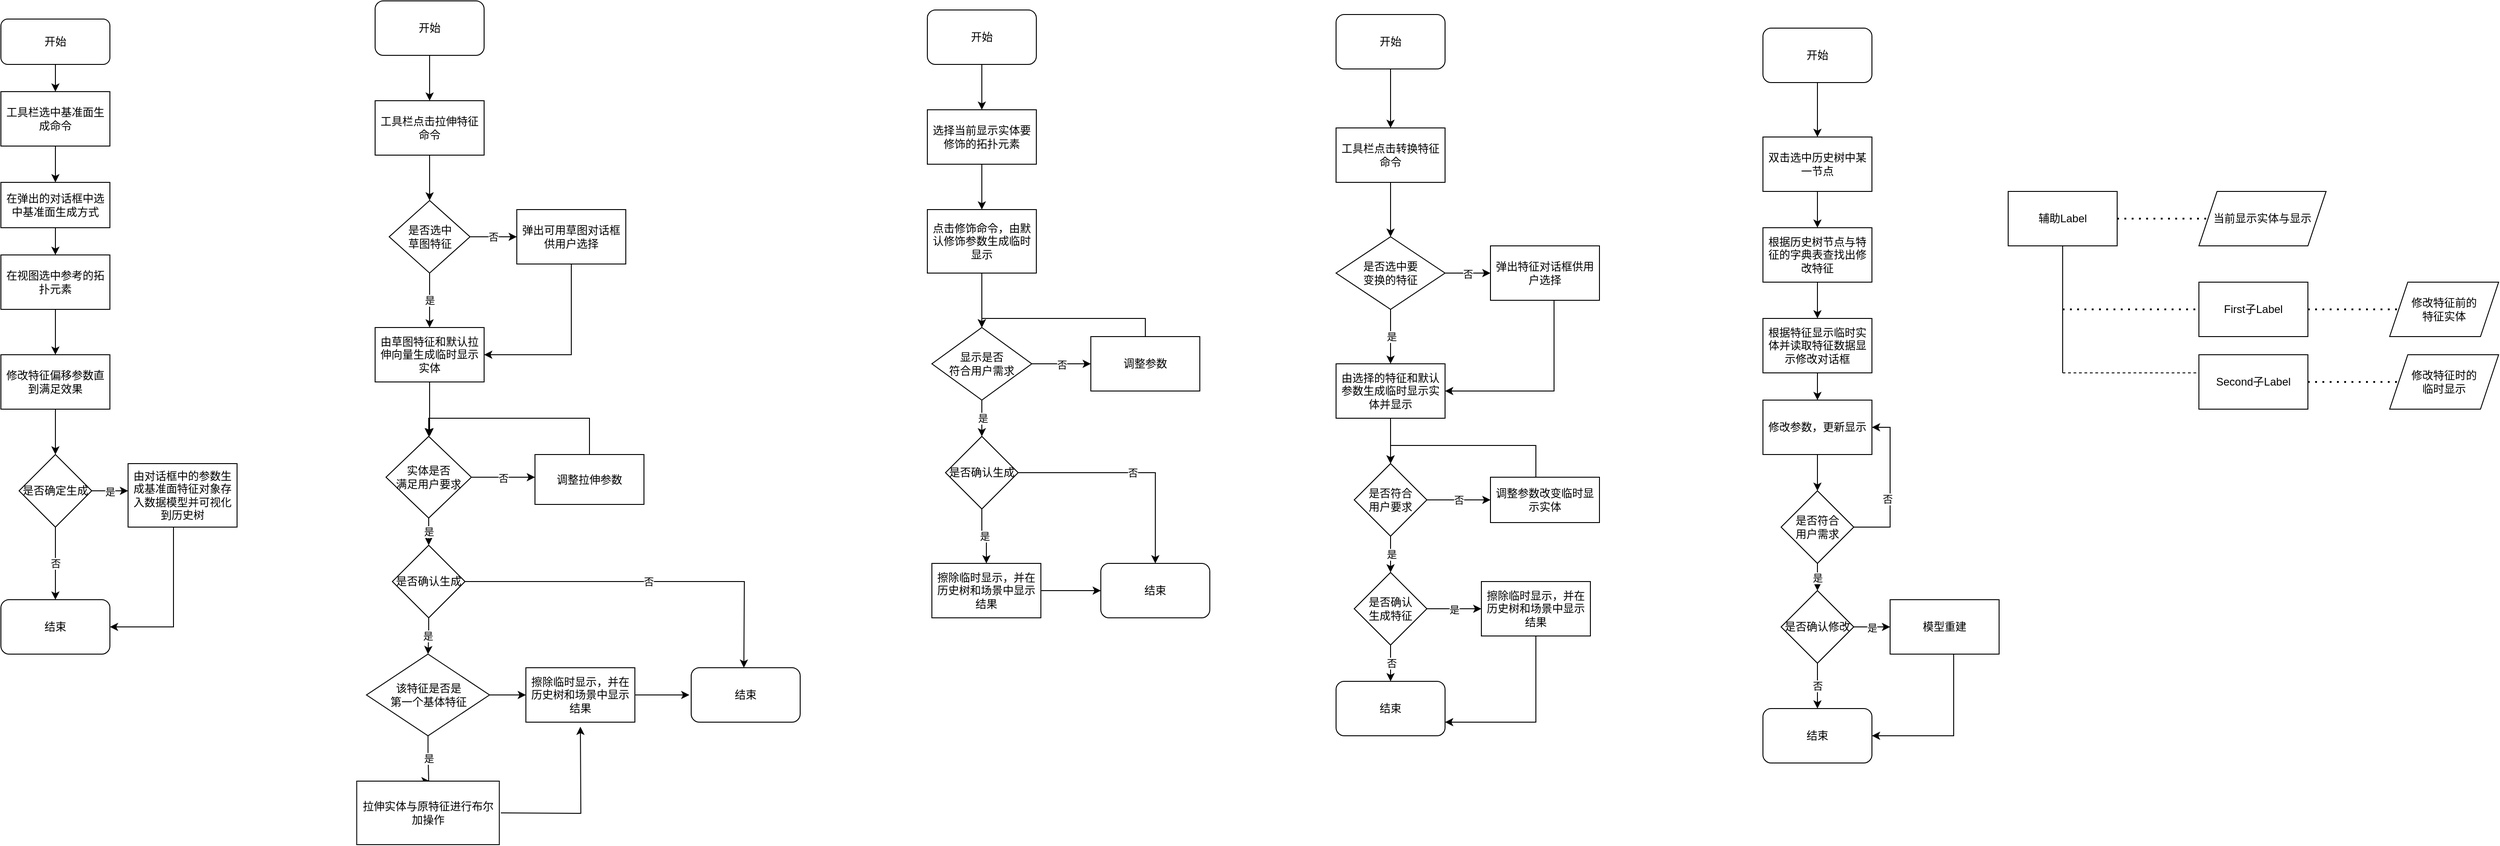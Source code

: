 <mxfile version="21.0.6" type="github">
  <diagram name="第 1 页" id="aSI_KmaN6ENxHBO8ahHy">
    <mxGraphModel dx="1571" dy="827" grid="1" gridSize="10" guides="1" tooltips="1" connect="1" arrows="1" fold="1" page="1" pageScale="1" pageWidth="827" pageHeight="1169" math="0" shadow="0">
      <root>
        <mxCell id="0" />
        <mxCell id="1" parent="0" />
        <mxCell id="Hwy9qkU3soCEkyCqni0h-17" style="edgeStyle=orthogonalEdgeStyle;rounded=0;orthogonalLoop=1;jettySize=auto;html=1;" parent="1" source="Hwy9qkU3soCEkyCqni0h-1" edge="1">
          <mxGeometry relative="1" as="geometry">
            <mxPoint x="90" y="290" as="targetPoint" />
          </mxGeometry>
        </mxCell>
        <mxCell id="Hwy9qkU3soCEkyCqni0h-1" value="开始" style="rounded=1;whiteSpace=wrap;html=1;" parent="1" vertex="1">
          <mxGeometry x="30" y="210" width="120" height="50" as="geometry" />
        </mxCell>
        <mxCell id="Hwy9qkU3soCEkyCqni0h-20" style="edgeStyle=orthogonalEdgeStyle;rounded=0;orthogonalLoop=1;jettySize=auto;html=1;" parent="1" source="Hwy9qkU3soCEkyCqni0h-18" edge="1">
          <mxGeometry relative="1" as="geometry">
            <mxPoint x="90" y="390" as="targetPoint" />
          </mxGeometry>
        </mxCell>
        <mxCell id="Hwy9qkU3soCEkyCqni0h-18" value="工具栏选中基准面生成命令" style="rounded=0;whiteSpace=wrap;html=1;" parent="1" vertex="1">
          <mxGeometry x="30" y="290" width="120" height="60" as="geometry" />
        </mxCell>
        <mxCell id="Hwy9qkU3soCEkyCqni0h-22" style="edgeStyle=orthogonalEdgeStyle;rounded=0;orthogonalLoop=1;jettySize=auto;html=1;" parent="1" source="Hwy9qkU3soCEkyCqni0h-21" edge="1">
          <mxGeometry relative="1" as="geometry">
            <mxPoint x="90" y="470" as="targetPoint" />
          </mxGeometry>
        </mxCell>
        <mxCell id="Hwy9qkU3soCEkyCqni0h-21" value="在弹出的对话框中选中基准面生成方式" style="rounded=0;whiteSpace=wrap;html=1;" parent="1" vertex="1">
          <mxGeometry x="30" y="390" width="120" height="50" as="geometry" />
        </mxCell>
        <mxCell id="Hwy9qkU3soCEkyCqni0h-23" value="在视图选中参考的拓扑元素" style="rounded=0;whiteSpace=wrap;html=1;" parent="1" vertex="1">
          <mxGeometry x="30" y="470" width="120" height="60" as="geometry" />
        </mxCell>
        <mxCell id="Hwy9qkU3soCEkyCqni0h-24" value="" style="endArrow=classic;html=1;rounded=0;exitX=0.5;exitY=1;exitDx=0;exitDy=0;" parent="1" source="Hwy9qkU3soCEkyCqni0h-23" edge="1">
          <mxGeometry width="50" height="50" relative="1" as="geometry">
            <mxPoint x="140" y="610" as="sourcePoint" />
            <mxPoint x="90" y="580" as="targetPoint" />
          </mxGeometry>
        </mxCell>
        <mxCell id="Hwy9qkU3soCEkyCqni0h-25" value="修改特征偏移参数直到满足效果" style="rounded=0;whiteSpace=wrap;html=1;" parent="1" vertex="1">
          <mxGeometry x="30" y="580" width="120" height="60" as="geometry" />
        </mxCell>
        <mxCell id="Hwy9qkU3soCEkyCqni0h-26" value="" style="endArrow=classic;html=1;rounded=0;exitX=0.5;exitY=1;exitDx=0;exitDy=0;" parent="1" source="Hwy9qkU3soCEkyCqni0h-25" edge="1">
          <mxGeometry width="50" height="50" relative="1" as="geometry">
            <mxPoint x="100" y="720" as="sourcePoint" />
            <mxPoint x="90" y="690" as="targetPoint" />
          </mxGeometry>
        </mxCell>
        <mxCell id="Hwy9qkU3soCEkyCqni0h-28" value="是" style="edgeStyle=orthogonalEdgeStyle;rounded=0;orthogonalLoop=1;jettySize=auto;html=1;" parent="1" source="Hwy9qkU3soCEkyCqni0h-27" edge="1">
          <mxGeometry relative="1" as="geometry">
            <mxPoint x="170" y="730" as="targetPoint" />
          </mxGeometry>
        </mxCell>
        <mxCell id="Hwy9qkU3soCEkyCqni0h-31" value="否" style="edgeStyle=orthogonalEdgeStyle;rounded=0;orthogonalLoop=1;jettySize=auto;html=1;entryX=0.5;entryY=0;entryDx=0;entryDy=0;" parent="1" source="Hwy9qkU3soCEkyCqni0h-27" target="Hwy9qkU3soCEkyCqni0h-32" edge="1">
          <mxGeometry relative="1" as="geometry">
            <mxPoint x="90" y="800" as="targetPoint" />
          </mxGeometry>
        </mxCell>
        <mxCell id="Hwy9qkU3soCEkyCqni0h-27" value="是否确定生成" style="rhombus;whiteSpace=wrap;html=1;" parent="1" vertex="1">
          <mxGeometry x="50" y="690" width="80" height="80" as="geometry" />
        </mxCell>
        <mxCell id="Hwy9qkU3soCEkyCqni0h-33" style="edgeStyle=orthogonalEdgeStyle;rounded=0;orthogonalLoop=1;jettySize=auto;html=1;entryX=1;entryY=0.5;entryDx=0;entryDy=0;" parent="1" source="Hwy9qkU3soCEkyCqni0h-29" target="Hwy9qkU3soCEkyCqni0h-32" edge="1">
          <mxGeometry relative="1" as="geometry">
            <Array as="points">
              <mxPoint x="220" y="880" />
            </Array>
          </mxGeometry>
        </mxCell>
        <mxCell id="Hwy9qkU3soCEkyCqni0h-29" value="由对话框中的参数生成基准面特征对象存入数据模型并可视化到历史树" style="rounded=0;whiteSpace=wrap;html=1;" parent="1" vertex="1">
          <mxGeometry x="170" y="700" width="120" height="70" as="geometry" />
        </mxCell>
        <mxCell id="Hwy9qkU3soCEkyCqni0h-32" value="结束" style="rounded=1;whiteSpace=wrap;html=1;" parent="1" vertex="1">
          <mxGeometry x="30" y="850" width="120" height="60" as="geometry" />
        </mxCell>
        <mxCell id="Hwy9qkU3soCEkyCqni0h-35" style="edgeStyle=orthogonalEdgeStyle;rounded=0;orthogonalLoop=1;jettySize=auto;html=1;" parent="1" source="Hwy9qkU3soCEkyCqni0h-34" edge="1">
          <mxGeometry relative="1" as="geometry">
            <mxPoint x="502" y="300" as="targetPoint" />
          </mxGeometry>
        </mxCell>
        <mxCell id="Hwy9qkU3soCEkyCqni0h-34" value="开始" style="rounded=1;whiteSpace=wrap;html=1;" parent="1" vertex="1">
          <mxGeometry x="442" y="190" width="120" height="60" as="geometry" />
        </mxCell>
        <mxCell id="Hwy9qkU3soCEkyCqni0h-37" style="edgeStyle=orthogonalEdgeStyle;rounded=0;orthogonalLoop=1;jettySize=auto;html=1;entryX=0.5;entryY=0;entryDx=0;entryDy=0;" parent="1" source="Hwy9qkU3soCEkyCqni0h-36" target="Hwy9qkU3soCEkyCqni0h-38" edge="1">
          <mxGeometry relative="1" as="geometry">
            <mxPoint x="502" y="400" as="targetPoint" />
          </mxGeometry>
        </mxCell>
        <mxCell id="Hwy9qkU3soCEkyCqni0h-36" value="工具栏点击拉伸特征命令" style="rounded=0;whiteSpace=wrap;html=1;" parent="1" vertex="1">
          <mxGeometry x="442" y="300" width="120" height="60" as="geometry" />
        </mxCell>
        <mxCell id="Hwy9qkU3soCEkyCqni0h-39" value="否" style="edgeStyle=orthogonalEdgeStyle;rounded=0;orthogonalLoop=1;jettySize=auto;html=1;" parent="1" source="Hwy9qkU3soCEkyCqni0h-38" edge="1">
          <mxGeometry relative="1" as="geometry">
            <mxPoint x="598" y="450" as="targetPoint" />
          </mxGeometry>
        </mxCell>
        <mxCell id="Hwy9qkU3soCEkyCqni0h-41" value="是" style="edgeStyle=orthogonalEdgeStyle;rounded=0;orthogonalLoop=1;jettySize=auto;html=1;entryX=0.5;entryY=0;entryDx=0;entryDy=0;" parent="1" source="Hwy9qkU3soCEkyCqni0h-38" target="Hwy9qkU3soCEkyCqni0h-42" edge="1">
          <mxGeometry relative="1" as="geometry">
            <mxPoint x="502.0" y="520" as="targetPoint" />
          </mxGeometry>
        </mxCell>
        <mxCell id="Hwy9qkU3soCEkyCqni0h-38" value="是否选中&lt;br&gt;草图特征" style="rhombus;whiteSpace=wrap;html=1;" parent="1" vertex="1">
          <mxGeometry x="457.5" y="410" width="89" height="80" as="geometry" />
        </mxCell>
        <mxCell id="Hwy9qkU3soCEkyCqni0h-44" style="edgeStyle=orthogonalEdgeStyle;rounded=0;orthogonalLoop=1;jettySize=auto;html=1;entryX=1;entryY=0.5;entryDx=0;entryDy=0;" parent="1" source="Hwy9qkU3soCEkyCqni0h-40" target="Hwy9qkU3soCEkyCqni0h-42" edge="1">
          <mxGeometry relative="1" as="geometry">
            <Array as="points">
              <mxPoint x="658" y="580" />
            </Array>
          </mxGeometry>
        </mxCell>
        <mxCell id="Hwy9qkU3soCEkyCqni0h-40" value="弹出可用草图对话框供用户选择" style="rounded=0;whiteSpace=wrap;html=1;" parent="1" vertex="1">
          <mxGeometry x="598" y="420" width="120" height="60" as="geometry" />
        </mxCell>
        <mxCell id="Hwy9qkU3soCEkyCqni0h-45" style="edgeStyle=orthogonalEdgeStyle;rounded=0;orthogonalLoop=1;jettySize=auto;html=1;" parent="1" source="Hwy9qkU3soCEkyCqni0h-42" edge="1">
          <mxGeometry relative="1" as="geometry">
            <mxPoint x="502" y="670" as="targetPoint" />
          </mxGeometry>
        </mxCell>
        <mxCell id="Hwy9qkU3soCEkyCqni0h-42" value="由草图特征和默认拉伸向量生成临时显示实体" style="rounded=0;whiteSpace=wrap;html=1;" parent="1" vertex="1">
          <mxGeometry x="442" y="550" width="120" height="60" as="geometry" />
        </mxCell>
        <mxCell id="Hwy9qkU3soCEkyCqni0h-48" value="否" style="edgeStyle=orthogonalEdgeStyle;rounded=0;orthogonalLoop=1;jettySize=auto;html=1;" parent="1" source="Hwy9qkU3soCEkyCqni0h-46" edge="1">
          <mxGeometry relative="1" as="geometry">
            <mxPoint x="618" y="715" as="targetPoint" />
          </mxGeometry>
        </mxCell>
        <mxCell id="Hwy9qkU3soCEkyCqni0h-58" value="是" style="edgeStyle=orthogonalEdgeStyle;rounded=0;orthogonalLoop=1;jettySize=auto;html=1;exitX=0.5;exitY=1;exitDx=0;exitDy=0;entryX=0.5;entryY=0;entryDx=0;entryDy=0;" parent="1" source="Hwy9qkU3soCEkyCqni0h-46" target="Hwy9qkU3soCEkyCqni0h-59" edge="1">
          <mxGeometry relative="1" as="geometry">
            <mxPoint x="568" y="810" as="targetPoint" />
          </mxGeometry>
        </mxCell>
        <mxCell id="Hwy9qkU3soCEkyCqni0h-46" value="实体是否&lt;br&gt;满足用户要求" style="rhombus;whiteSpace=wrap;html=1;" parent="1" vertex="1">
          <mxGeometry x="454" y="670" width="94" height="90" as="geometry" />
        </mxCell>
        <mxCell id="Hwy9qkU3soCEkyCqni0h-50" style="edgeStyle=orthogonalEdgeStyle;rounded=0;orthogonalLoop=1;jettySize=auto;html=1;entryX=0.5;entryY=0;entryDx=0;entryDy=0;" parent="1" source="Hwy9qkU3soCEkyCqni0h-49" target="Hwy9qkU3soCEkyCqni0h-46" edge="1">
          <mxGeometry relative="1" as="geometry">
            <Array as="points">
              <mxPoint x="678" y="650" />
              <mxPoint x="501" y="650" />
            </Array>
          </mxGeometry>
        </mxCell>
        <mxCell id="Hwy9qkU3soCEkyCqni0h-49" value="调整拉伸参数" style="rounded=0;whiteSpace=wrap;html=1;" parent="1" vertex="1">
          <mxGeometry x="618" y="690" width="120" height="55" as="geometry" />
        </mxCell>
        <mxCell id="Hwy9qkU3soCEkyCqni0h-63" value="是" style="edgeStyle=orthogonalEdgeStyle;rounded=0;orthogonalLoop=1;jettySize=auto;html=1;entryX=0.5;entryY=0;entryDx=0;entryDy=0;" parent="1" source="Hwy9qkU3soCEkyCqni0h-52" edge="1">
          <mxGeometry relative="1" as="geometry">
            <mxPoint x="502" y="1050" as="targetPoint" />
            <Array as="points">
              <mxPoint x="501" y="1020" />
              <mxPoint x="501" y="1020" />
            </Array>
          </mxGeometry>
        </mxCell>
        <mxCell id="Hwy9qkU3soCEkyCqni0h-67" style="edgeStyle=orthogonalEdgeStyle;rounded=0;orthogonalLoop=1;jettySize=auto;html=1;" parent="1" source="Hwy9qkU3soCEkyCqni0h-52" edge="1">
          <mxGeometry relative="1" as="geometry">
            <mxPoint x="608" y="955" as="targetPoint" />
          </mxGeometry>
        </mxCell>
        <mxCell id="Hwy9qkU3soCEkyCqni0h-52" value="该特征是否是&lt;br&gt;第一个基体特征" style="rhombus;whiteSpace=wrap;html=1;" parent="1" vertex="1">
          <mxGeometry x="432.5" y="910" width="135.5" height="90" as="geometry" />
        </mxCell>
        <mxCell id="Hwy9qkU3soCEkyCqni0h-56" style="edgeStyle=orthogonalEdgeStyle;rounded=0;orthogonalLoop=1;jettySize=auto;html=1;" parent="1" edge="1">
          <mxGeometry relative="1" as="geometry">
            <mxPoint x="668" y="990" as="targetPoint" />
            <mxPoint x="580.5" y="1085" as="sourcePoint" />
          </mxGeometry>
        </mxCell>
        <mxCell id="Hwy9qkU3soCEkyCqni0h-55" value="拉伸实体与原特征进行布尔加操作" style="rounded=0;whiteSpace=wrap;html=1;" parent="1" vertex="1">
          <mxGeometry x="421.75" y="1050" width="157" height="70" as="geometry" />
        </mxCell>
        <mxCell id="Hwy9qkU3soCEkyCqni0h-61" value="是" style="edgeStyle=orthogonalEdgeStyle;rounded=0;orthogonalLoop=1;jettySize=auto;html=1;entryX=0.5;entryY=0;entryDx=0;entryDy=0;" parent="1" source="Hwy9qkU3soCEkyCqni0h-59" target="Hwy9qkU3soCEkyCqni0h-52" edge="1">
          <mxGeometry relative="1" as="geometry" />
        </mxCell>
        <mxCell id="Hwy9qkU3soCEkyCqni0h-62" value="否" style="edgeStyle=orthogonalEdgeStyle;rounded=0;orthogonalLoop=1;jettySize=auto;html=1;exitX=1;exitY=0.5;exitDx=0;exitDy=0;entryX=0.5;entryY=0;entryDx=0;entryDy=0;" parent="1" source="Hwy9qkU3soCEkyCqni0h-59" edge="1">
          <mxGeometry relative="1" as="geometry">
            <mxPoint x="848" y="925" as="targetPoint" />
          </mxGeometry>
        </mxCell>
        <mxCell id="Hwy9qkU3soCEkyCqni0h-59" value="是否确认生成" style="rhombus;whiteSpace=wrap;html=1;" parent="1" vertex="1">
          <mxGeometry x="461" y="790" width="80" height="80" as="geometry" />
        </mxCell>
        <mxCell id="Hwy9qkU3soCEkyCqni0h-65" value="结束" style="rounded=1;whiteSpace=wrap;html=1;" parent="1" vertex="1">
          <mxGeometry x="790" y="925" width="120" height="60" as="geometry" />
        </mxCell>
        <mxCell id="Hwy9qkU3soCEkyCqni0h-69" value="" style="edgeStyle=orthogonalEdgeStyle;rounded=0;orthogonalLoop=1;jettySize=auto;html=1;" parent="1" source="Hwy9qkU3soCEkyCqni0h-68" edge="1">
          <mxGeometry relative="1" as="geometry">
            <mxPoint x="788" y="955" as="targetPoint" />
          </mxGeometry>
        </mxCell>
        <mxCell id="Hwy9qkU3soCEkyCqni0h-68" value="擦除临时显示，并在历史树和场景中显示结果" style="rounded=0;whiteSpace=wrap;html=1;" parent="1" vertex="1">
          <mxGeometry x="608" y="925" width="120" height="60" as="geometry" />
        </mxCell>
        <mxCell id="Hwy9qkU3soCEkyCqni0h-71" style="edgeStyle=orthogonalEdgeStyle;rounded=0;orthogonalLoop=1;jettySize=auto;html=1;" parent="1" source="Hwy9qkU3soCEkyCqni0h-70" edge="1">
          <mxGeometry relative="1" as="geometry">
            <mxPoint x="1110" y="310" as="targetPoint" />
          </mxGeometry>
        </mxCell>
        <mxCell id="Hwy9qkU3soCEkyCqni0h-70" value="开始" style="rounded=1;whiteSpace=wrap;html=1;" parent="1" vertex="1">
          <mxGeometry x="1050" y="200" width="120" height="60" as="geometry" />
        </mxCell>
        <mxCell id="Hwy9qkU3soCEkyCqni0h-73" style="edgeStyle=orthogonalEdgeStyle;rounded=0;orthogonalLoop=1;jettySize=auto;html=1;" parent="1" source="Hwy9qkU3soCEkyCqni0h-72" edge="1">
          <mxGeometry relative="1" as="geometry">
            <mxPoint x="1110" y="420" as="targetPoint" />
          </mxGeometry>
        </mxCell>
        <mxCell id="Hwy9qkU3soCEkyCqni0h-72" value="选择当前显示实体要修饰的拓扑元素" style="rounded=0;whiteSpace=wrap;html=1;" parent="1" vertex="1">
          <mxGeometry x="1050" y="310" width="120" height="60" as="geometry" />
        </mxCell>
        <mxCell id="Hwy9qkU3soCEkyCqni0h-76" style="edgeStyle=orthogonalEdgeStyle;rounded=0;orthogonalLoop=1;jettySize=auto;html=1;" parent="1" source="Hwy9qkU3soCEkyCqni0h-74" edge="1">
          <mxGeometry relative="1" as="geometry">
            <mxPoint x="1110" y="550" as="targetPoint" />
          </mxGeometry>
        </mxCell>
        <mxCell id="Hwy9qkU3soCEkyCqni0h-74" value="点击修饰命令，由默认修饰参数生成临时显示" style="rounded=0;whiteSpace=wrap;html=1;" parent="1" vertex="1">
          <mxGeometry x="1050" y="420" width="120" height="70" as="geometry" />
        </mxCell>
        <mxCell id="Hwy9qkU3soCEkyCqni0h-78" value="否" style="edgeStyle=orthogonalEdgeStyle;rounded=0;orthogonalLoop=1;jettySize=auto;html=1;" parent="1" source="Hwy9qkU3soCEkyCqni0h-77" edge="1">
          <mxGeometry relative="1" as="geometry">
            <mxPoint x="1230" y="590" as="targetPoint" />
          </mxGeometry>
        </mxCell>
        <mxCell id="Hwy9qkU3soCEkyCqni0h-81" value="是" style="edgeStyle=orthogonalEdgeStyle;rounded=0;orthogonalLoop=1;jettySize=auto;html=1;" parent="1" source="Hwy9qkU3soCEkyCqni0h-77" edge="1">
          <mxGeometry relative="1" as="geometry">
            <mxPoint x="1110" y="670" as="targetPoint" />
          </mxGeometry>
        </mxCell>
        <mxCell id="Hwy9qkU3soCEkyCqni0h-77" value="显示是否&lt;br&gt;符合用户需求" style="rhombus;whiteSpace=wrap;html=1;" parent="1" vertex="1">
          <mxGeometry x="1055" y="550" width="110" height="80" as="geometry" />
        </mxCell>
        <mxCell id="Hwy9qkU3soCEkyCqni0h-80" style="edgeStyle=orthogonalEdgeStyle;rounded=0;orthogonalLoop=1;jettySize=auto;html=1;exitX=0.5;exitY=0;exitDx=0;exitDy=0;entryX=0.5;entryY=0;entryDx=0;entryDy=0;" parent="1" source="Hwy9qkU3soCEkyCqni0h-79" target="Hwy9qkU3soCEkyCqni0h-77" edge="1">
          <mxGeometry relative="1" as="geometry" />
        </mxCell>
        <mxCell id="Hwy9qkU3soCEkyCqni0h-79" value="调整参数" style="rounded=0;whiteSpace=wrap;html=1;" parent="1" vertex="1">
          <mxGeometry x="1230" y="560" width="120" height="60" as="geometry" />
        </mxCell>
        <mxCell id="Hwy9qkU3soCEkyCqni0h-91" style="edgeStyle=orthogonalEdgeStyle;rounded=0;orthogonalLoop=1;jettySize=auto;html=1;entryX=0;entryY=0.5;entryDx=0;entryDy=0;" parent="1" source="Hwy9qkU3soCEkyCqni0h-82" target="Hwy9qkU3soCEkyCqni0h-85" edge="1">
          <mxGeometry relative="1" as="geometry" />
        </mxCell>
        <mxCell id="Hwy9qkU3soCEkyCqni0h-82" value="擦除临时显示，并在历史树和场景中显示结果" style="rounded=0;whiteSpace=wrap;html=1;" parent="1" vertex="1">
          <mxGeometry x="1055" y="810" width="120" height="60" as="geometry" />
        </mxCell>
        <mxCell id="Hwy9qkU3soCEkyCqni0h-85" value="结束" style="rounded=1;whiteSpace=wrap;html=1;" parent="1" vertex="1">
          <mxGeometry x="1241" y="810" width="120" height="60" as="geometry" />
        </mxCell>
        <mxCell id="Hwy9qkU3soCEkyCqni0h-92" style="edgeStyle=orthogonalEdgeStyle;rounded=0;orthogonalLoop=1;jettySize=auto;html=1;" parent="1" source="Hwy9qkU3soCEkyCqni0h-86" edge="1">
          <mxGeometry relative="1" as="geometry">
            <mxPoint x="1560" y="330" as="targetPoint" />
          </mxGeometry>
        </mxCell>
        <mxCell id="Hwy9qkU3soCEkyCqni0h-86" value="开始" style="rounded=1;whiteSpace=wrap;html=1;" parent="1" vertex="1">
          <mxGeometry x="1500" y="205" width="120" height="60" as="geometry" />
        </mxCell>
        <mxCell id="Hwy9qkU3soCEkyCqni0h-89" value="是" style="edgeStyle=orthogonalEdgeStyle;rounded=0;orthogonalLoop=1;jettySize=auto;html=1;entryX=0.5;entryY=0;entryDx=0;entryDy=0;" parent="1" source="Hwy9qkU3soCEkyCqni0h-88" target="Hwy9qkU3soCEkyCqni0h-82" edge="1">
          <mxGeometry relative="1" as="geometry" />
        </mxCell>
        <mxCell id="Hwy9qkU3soCEkyCqni0h-90" value="否" style="edgeStyle=orthogonalEdgeStyle;rounded=0;orthogonalLoop=1;jettySize=auto;html=1;" parent="1" source="Hwy9qkU3soCEkyCqni0h-88" target="Hwy9qkU3soCEkyCqni0h-85" edge="1">
          <mxGeometry relative="1" as="geometry" />
        </mxCell>
        <mxCell id="Hwy9qkU3soCEkyCqni0h-88" value="是否确认生成" style="rhombus;whiteSpace=wrap;html=1;" parent="1" vertex="1">
          <mxGeometry x="1070" y="670" width="80" height="80" as="geometry" />
        </mxCell>
        <mxCell id="Hwy9qkU3soCEkyCqni0h-94" style="edgeStyle=orthogonalEdgeStyle;rounded=0;orthogonalLoop=1;jettySize=auto;html=1;entryX=0.5;entryY=0;entryDx=0;entryDy=0;" parent="1" source="Hwy9qkU3soCEkyCqni0h-93" target="Hwy9qkU3soCEkyCqni0h-95" edge="1">
          <mxGeometry relative="1" as="geometry">
            <mxPoint x="1560" y="440" as="targetPoint" />
          </mxGeometry>
        </mxCell>
        <mxCell id="Hwy9qkU3soCEkyCqni0h-93" value="工具栏点击转换特征命令" style="rounded=0;whiteSpace=wrap;html=1;" parent="1" vertex="1">
          <mxGeometry x="1500" y="330" width="120" height="60" as="geometry" />
        </mxCell>
        <mxCell id="Hwy9qkU3soCEkyCqni0h-96" value="否" style="edgeStyle=orthogonalEdgeStyle;rounded=0;orthogonalLoop=1;jettySize=auto;html=1;exitX=1;exitY=0.5;exitDx=0;exitDy=0;" parent="1" source="Hwy9qkU3soCEkyCqni0h-95" edge="1">
          <mxGeometry relative="1" as="geometry">
            <mxPoint x="1670" y="490" as="targetPoint" />
          </mxGeometry>
        </mxCell>
        <mxCell id="Hwy9qkU3soCEkyCqni0h-99" value="是" style="edgeStyle=orthogonalEdgeStyle;rounded=0;orthogonalLoop=1;jettySize=auto;html=1;" parent="1" source="Hwy9qkU3soCEkyCqni0h-95" edge="1">
          <mxGeometry relative="1" as="geometry">
            <mxPoint x="1560" y="590" as="targetPoint" />
          </mxGeometry>
        </mxCell>
        <mxCell id="Hwy9qkU3soCEkyCqni0h-95" value="是否选中要&lt;br&gt;变换的特征" style="rhombus;whiteSpace=wrap;html=1;" parent="1" vertex="1">
          <mxGeometry x="1500" y="450" width="120" height="80" as="geometry" />
        </mxCell>
        <mxCell id="Hwy9qkU3soCEkyCqni0h-101" style="edgeStyle=orthogonalEdgeStyle;rounded=0;orthogonalLoop=1;jettySize=auto;html=1;entryX=1;entryY=0.5;entryDx=0;entryDy=0;" parent="1" source="Hwy9qkU3soCEkyCqni0h-97" target="Hwy9qkU3soCEkyCqni0h-100" edge="1">
          <mxGeometry relative="1" as="geometry">
            <Array as="points">
              <mxPoint x="1740" y="620" />
            </Array>
          </mxGeometry>
        </mxCell>
        <mxCell id="Hwy9qkU3soCEkyCqni0h-97" value="弹出特征对话框供用户选择" style="rounded=0;whiteSpace=wrap;html=1;" parent="1" vertex="1">
          <mxGeometry x="1670" y="460" width="120" height="60" as="geometry" />
        </mxCell>
        <mxCell id="Hwy9qkU3soCEkyCqni0h-102" style="edgeStyle=orthogonalEdgeStyle;rounded=0;orthogonalLoop=1;jettySize=auto;html=1;" parent="1" source="Hwy9qkU3soCEkyCqni0h-100" edge="1">
          <mxGeometry relative="1" as="geometry">
            <mxPoint x="1560" y="700" as="targetPoint" />
          </mxGeometry>
        </mxCell>
        <mxCell id="Hwy9qkU3soCEkyCqni0h-100" value="由选择的特征和默认参数生成临时显示实体并显示" style="rounded=0;whiteSpace=wrap;html=1;" parent="1" vertex="1">
          <mxGeometry x="1500" y="590" width="120" height="60" as="geometry" />
        </mxCell>
        <mxCell id="Hwy9qkU3soCEkyCqni0h-107" value="是" style="edgeStyle=orthogonalEdgeStyle;rounded=0;orthogonalLoop=1;jettySize=auto;html=1;" parent="1" source="Hwy9qkU3soCEkyCqni0h-103" edge="1">
          <mxGeometry relative="1" as="geometry">
            <mxPoint x="1560" y="820" as="targetPoint" />
          </mxGeometry>
        </mxCell>
        <mxCell id="Hwy9qkU3soCEkyCqni0h-113" value="否" style="edgeStyle=orthogonalEdgeStyle;rounded=0;orthogonalLoop=1;jettySize=auto;html=1;entryX=0;entryY=0.5;entryDx=0;entryDy=0;" parent="1" source="Hwy9qkU3soCEkyCqni0h-103" target="Hwy9qkU3soCEkyCqni0h-105" edge="1">
          <mxGeometry relative="1" as="geometry">
            <Array as="points">
              <mxPoint x="1630" y="740" />
              <mxPoint x="1630" y="740" />
            </Array>
          </mxGeometry>
        </mxCell>
        <mxCell id="Hwy9qkU3soCEkyCqni0h-103" value="是否符合&lt;br&gt;用户要求" style="rhombus;whiteSpace=wrap;html=1;" parent="1" vertex="1">
          <mxGeometry x="1520" y="700" width="80" height="80" as="geometry" />
        </mxCell>
        <mxCell id="Hwy9qkU3soCEkyCqni0h-106" style="edgeStyle=orthogonalEdgeStyle;rounded=0;orthogonalLoop=1;jettySize=auto;html=1;entryX=0.5;entryY=0;entryDx=0;entryDy=0;" parent="1" source="Hwy9qkU3soCEkyCqni0h-105" target="Hwy9qkU3soCEkyCqni0h-103" edge="1">
          <mxGeometry relative="1" as="geometry">
            <Array as="points">
              <mxPoint x="1720" y="680" />
              <mxPoint x="1560" y="680" />
            </Array>
          </mxGeometry>
        </mxCell>
        <mxCell id="Hwy9qkU3soCEkyCqni0h-105" value="调整参数改变临时显示实体" style="rounded=0;whiteSpace=wrap;html=1;" parent="1" vertex="1">
          <mxGeometry x="1670" y="715" width="120" height="50" as="geometry" />
        </mxCell>
        <mxCell id="Hwy9qkU3soCEkyCqni0h-109" value="否" style="edgeStyle=orthogonalEdgeStyle;rounded=0;orthogonalLoop=1;jettySize=auto;html=1;" parent="1" source="Hwy9qkU3soCEkyCqni0h-108" edge="1">
          <mxGeometry relative="1" as="geometry">
            <mxPoint x="1560" y="940" as="targetPoint" />
          </mxGeometry>
        </mxCell>
        <mxCell id="Hwy9qkU3soCEkyCqni0h-111" value="是" style="edgeStyle=orthogonalEdgeStyle;rounded=0;orthogonalLoop=1;jettySize=auto;html=1;" parent="1" source="Hwy9qkU3soCEkyCqni0h-108" edge="1">
          <mxGeometry relative="1" as="geometry">
            <mxPoint x="1660" y="860" as="targetPoint" />
          </mxGeometry>
        </mxCell>
        <mxCell id="Hwy9qkU3soCEkyCqni0h-108" value="是否确认&lt;br&gt;生成特征" style="rhombus;whiteSpace=wrap;html=1;" parent="1" vertex="1">
          <mxGeometry x="1520" y="820" width="80" height="80" as="geometry" />
        </mxCell>
        <mxCell id="Hwy9qkU3soCEkyCqni0h-110" value="结束" style="rounded=1;whiteSpace=wrap;html=1;" parent="1" vertex="1">
          <mxGeometry x="1500" y="940" width="120" height="60" as="geometry" />
        </mxCell>
        <mxCell id="Hwy9qkU3soCEkyCqni0h-114" style="edgeStyle=orthogonalEdgeStyle;rounded=0;orthogonalLoop=1;jettySize=auto;html=1;entryX=1;entryY=0.75;entryDx=0;entryDy=0;" parent="1" source="Hwy9qkU3soCEkyCqni0h-112" target="Hwy9qkU3soCEkyCqni0h-110" edge="1">
          <mxGeometry relative="1" as="geometry">
            <Array as="points">
              <mxPoint x="1720" y="985" />
            </Array>
          </mxGeometry>
        </mxCell>
        <mxCell id="Hwy9qkU3soCEkyCqni0h-112" value="擦除临时显示，并在历史树和场景中显示结果" style="rounded=0;whiteSpace=wrap;html=1;" parent="1" vertex="1">
          <mxGeometry x="1660" y="830" width="120" height="60" as="geometry" />
        </mxCell>
        <mxCell id="PyKdCZ7jCQ_6fwLqJQLz-2" style="edgeStyle=orthogonalEdgeStyle;rounded=0;orthogonalLoop=1;jettySize=auto;html=1;" edge="1" parent="1" source="PyKdCZ7jCQ_6fwLqJQLz-1">
          <mxGeometry relative="1" as="geometry">
            <mxPoint x="2030" y="340" as="targetPoint" />
          </mxGeometry>
        </mxCell>
        <mxCell id="PyKdCZ7jCQ_6fwLqJQLz-1" value="开始" style="rounded=1;whiteSpace=wrap;html=1;" vertex="1" parent="1">
          <mxGeometry x="1970" y="220" width="120" height="60" as="geometry" />
        </mxCell>
        <mxCell id="PyKdCZ7jCQ_6fwLqJQLz-4" style="edgeStyle=orthogonalEdgeStyle;rounded=0;orthogonalLoop=1;jettySize=auto;html=1;" edge="1" parent="1" source="PyKdCZ7jCQ_6fwLqJQLz-3">
          <mxGeometry relative="1" as="geometry">
            <mxPoint x="2030" y="440" as="targetPoint" />
          </mxGeometry>
        </mxCell>
        <mxCell id="PyKdCZ7jCQ_6fwLqJQLz-3" value="双击选中历史树中某一节点" style="rounded=0;whiteSpace=wrap;html=1;" vertex="1" parent="1">
          <mxGeometry x="1970" y="340" width="120" height="60" as="geometry" />
        </mxCell>
        <mxCell id="PyKdCZ7jCQ_6fwLqJQLz-6" style="edgeStyle=orthogonalEdgeStyle;rounded=0;orthogonalLoop=1;jettySize=auto;html=1;" edge="1" parent="1" source="PyKdCZ7jCQ_6fwLqJQLz-5">
          <mxGeometry relative="1" as="geometry">
            <mxPoint x="2030" y="540" as="targetPoint" />
          </mxGeometry>
        </mxCell>
        <mxCell id="PyKdCZ7jCQ_6fwLqJQLz-5" value="根据历史树节点与特征的字典表查找出修改特征" style="rounded=0;whiteSpace=wrap;html=1;" vertex="1" parent="1">
          <mxGeometry x="1970" y="440" width="120" height="60" as="geometry" />
        </mxCell>
        <mxCell id="PyKdCZ7jCQ_6fwLqJQLz-8" style="edgeStyle=orthogonalEdgeStyle;rounded=0;orthogonalLoop=1;jettySize=auto;html=1;" edge="1" parent="1" source="PyKdCZ7jCQ_6fwLqJQLz-7">
          <mxGeometry relative="1" as="geometry">
            <mxPoint x="2030" y="630" as="targetPoint" />
          </mxGeometry>
        </mxCell>
        <mxCell id="PyKdCZ7jCQ_6fwLqJQLz-7" value="根据特征显示临时实体并读取特征数据显示修改对话框" style="rounded=0;whiteSpace=wrap;html=1;" vertex="1" parent="1">
          <mxGeometry x="1970" y="540" width="120" height="60" as="geometry" />
        </mxCell>
        <mxCell id="PyKdCZ7jCQ_6fwLqJQLz-10" style="edgeStyle=orthogonalEdgeStyle;rounded=0;orthogonalLoop=1;jettySize=auto;html=1;" edge="1" parent="1" source="PyKdCZ7jCQ_6fwLqJQLz-9">
          <mxGeometry relative="1" as="geometry">
            <mxPoint x="2030" y="730" as="targetPoint" />
          </mxGeometry>
        </mxCell>
        <mxCell id="PyKdCZ7jCQ_6fwLqJQLz-9" value="修改参数，更新显示" style="rounded=0;whiteSpace=wrap;html=1;" vertex="1" parent="1">
          <mxGeometry x="1970" y="630" width="120" height="60" as="geometry" />
        </mxCell>
        <mxCell id="PyKdCZ7jCQ_6fwLqJQLz-12" style="edgeStyle=orthogonalEdgeStyle;rounded=0;orthogonalLoop=1;jettySize=auto;html=1;entryX=1;entryY=0.5;entryDx=0;entryDy=0;" edge="1" parent="1" source="PyKdCZ7jCQ_6fwLqJQLz-11" target="PyKdCZ7jCQ_6fwLqJQLz-9">
          <mxGeometry relative="1" as="geometry">
            <Array as="points">
              <mxPoint x="2110" y="770" />
              <mxPoint x="2110" y="660" />
            </Array>
          </mxGeometry>
        </mxCell>
        <mxCell id="PyKdCZ7jCQ_6fwLqJQLz-13" value="否" style="edgeLabel;html=1;align=center;verticalAlign=middle;resizable=0;points=[];" vertex="1" connectable="0" parent="PyKdCZ7jCQ_6fwLqJQLz-12">
          <mxGeometry x="-0.158" y="3" relative="1" as="geometry">
            <mxPoint as="offset" />
          </mxGeometry>
        </mxCell>
        <mxCell id="PyKdCZ7jCQ_6fwLqJQLz-14" value="是" style="edgeStyle=orthogonalEdgeStyle;rounded=0;orthogonalLoop=1;jettySize=auto;html=1;" edge="1" parent="1" source="PyKdCZ7jCQ_6fwLqJQLz-11">
          <mxGeometry relative="1" as="geometry">
            <mxPoint x="2030" y="840" as="targetPoint" />
          </mxGeometry>
        </mxCell>
        <mxCell id="PyKdCZ7jCQ_6fwLqJQLz-11" value="是否符合&lt;br&gt;用户需求" style="rhombus;whiteSpace=wrap;html=1;" vertex="1" parent="1">
          <mxGeometry x="1990" y="730" width="80" height="80" as="geometry" />
        </mxCell>
        <mxCell id="PyKdCZ7jCQ_6fwLqJQLz-19" value="是" style="edgeStyle=orthogonalEdgeStyle;rounded=0;orthogonalLoop=1;jettySize=auto;html=1;exitX=1;exitY=0.5;exitDx=0;exitDy=0;" edge="1" parent="1" source="PyKdCZ7jCQ_6fwLqJQLz-16">
          <mxGeometry relative="1" as="geometry">
            <mxPoint x="2110" y="880" as="targetPoint" />
          </mxGeometry>
        </mxCell>
        <mxCell id="PyKdCZ7jCQ_6fwLqJQLz-21" value="否" style="edgeStyle=orthogonalEdgeStyle;rounded=0;orthogonalLoop=1;jettySize=auto;html=1;entryX=0.5;entryY=0;entryDx=0;entryDy=0;" edge="1" parent="1" source="PyKdCZ7jCQ_6fwLqJQLz-16" target="PyKdCZ7jCQ_6fwLqJQLz-18">
          <mxGeometry relative="1" as="geometry" />
        </mxCell>
        <mxCell id="PyKdCZ7jCQ_6fwLqJQLz-16" value="是否确认修改" style="rhombus;whiteSpace=wrap;html=1;" vertex="1" parent="1">
          <mxGeometry x="1990" y="840" width="80" height="80" as="geometry" />
        </mxCell>
        <mxCell id="PyKdCZ7jCQ_6fwLqJQLz-18" value="结束" style="rounded=1;whiteSpace=wrap;html=1;" vertex="1" parent="1">
          <mxGeometry x="1970" y="970" width="120" height="60" as="geometry" />
        </mxCell>
        <mxCell id="PyKdCZ7jCQ_6fwLqJQLz-22" style="edgeStyle=orthogonalEdgeStyle;rounded=0;orthogonalLoop=1;jettySize=auto;html=1;entryX=1;entryY=0.5;entryDx=0;entryDy=0;" edge="1" parent="1" source="PyKdCZ7jCQ_6fwLqJQLz-20" target="PyKdCZ7jCQ_6fwLqJQLz-18">
          <mxGeometry relative="1" as="geometry">
            <Array as="points">
              <mxPoint x="2180" y="1000" />
            </Array>
          </mxGeometry>
        </mxCell>
        <mxCell id="PyKdCZ7jCQ_6fwLqJQLz-20" value="模型重建" style="rounded=0;whiteSpace=wrap;html=1;" vertex="1" parent="1">
          <mxGeometry x="2110" y="850" width="120" height="60" as="geometry" />
        </mxCell>
        <mxCell id="PyKdCZ7jCQ_6fwLqJQLz-23" value="辅助Label" style="rounded=0;whiteSpace=wrap;html=1;" vertex="1" parent="1">
          <mxGeometry x="2240" y="400" width="120" height="60" as="geometry" />
        </mxCell>
        <mxCell id="PyKdCZ7jCQ_6fwLqJQLz-24" value="" style="endArrow=none;html=1;rounded=0;entryX=0.5;entryY=1;entryDx=0;entryDy=0;" edge="1" parent="1" target="PyKdCZ7jCQ_6fwLqJQLz-23">
          <mxGeometry width="50" height="50" relative="1" as="geometry">
            <mxPoint x="2300" y="600" as="sourcePoint" />
            <mxPoint x="2330" y="700" as="targetPoint" />
          </mxGeometry>
        </mxCell>
        <mxCell id="PyKdCZ7jCQ_6fwLqJQLz-25" value="" style="endArrow=none;dashed=1;html=1;dashPattern=1 3;strokeWidth=2;rounded=0;" edge="1" parent="1">
          <mxGeometry width="50" height="50" relative="1" as="geometry">
            <mxPoint x="2300" y="530" as="sourcePoint" />
            <mxPoint x="2450" y="530" as="targetPoint" />
          </mxGeometry>
        </mxCell>
        <mxCell id="PyKdCZ7jCQ_6fwLqJQLz-26" value="First子Label" style="rounded=0;whiteSpace=wrap;html=1;" vertex="1" parent="1">
          <mxGeometry x="2450" y="500" width="120" height="60" as="geometry" />
        </mxCell>
        <mxCell id="PyKdCZ7jCQ_6fwLqJQLz-27" value="" style="endArrow=none;dashed=1;html=1;rounded=0;" edge="1" parent="1">
          <mxGeometry width="50" height="50" relative="1" as="geometry">
            <mxPoint x="2300" y="600" as="sourcePoint" />
            <mxPoint x="2450" y="600" as="targetPoint" />
          </mxGeometry>
        </mxCell>
        <mxCell id="PyKdCZ7jCQ_6fwLqJQLz-28" value="Second子Label" style="rounded=0;whiteSpace=wrap;html=1;" vertex="1" parent="1">
          <mxGeometry x="2450" y="580" width="120" height="60" as="geometry" />
        </mxCell>
        <mxCell id="PyKdCZ7jCQ_6fwLqJQLz-29" value="" style="endArrow=none;dashed=1;html=1;dashPattern=1 3;strokeWidth=2;rounded=0;exitX=1;exitY=0.5;exitDx=0;exitDy=0;" edge="1" parent="1" source="PyKdCZ7jCQ_6fwLqJQLz-26">
          <mxGeometry width="50" height="50" relative="1" as="geometry">
            <mxPoint x="2680" y="550" as="sourcePoint" />
            <mxPoint x="2670" y="530" as="targetPoint" />
          </mxGeometry>
        </mxCell>
        <mxCell id="PyKdCZ7jCQ_6fwLqJQLz-30" value="" style="endArrow=none;dashed=1;html=1;dashPattern=1 3;strokeWidth=2;rounded=0;exitX=1;exitY=0.5;exitDx=0;exitDy=0;" edge="1" parent="1" source="PyKdCZ7jCQ_6fwLqJQLz-28">
          <mxGeometry width="50" height="50" relative="1" as="geometry">
            <mxPoint x="2640" y="640" as="sourcePoint" />
            <mxPoint x="2670" y="610" as="targetPoint" />
          </mxGeometry>
        </mxCell>
        <mxCell id="PyKdCZ7jCQ_6fwLqJQLz-33" value="" style="endArrow=none;dashed=1;html=1;dashPattern=1 3;strokeWidth=2;rounded=0;exitX=1;exitY=0.5;exitDx=0;exitDy=0;" edge="1" parent="1" source="PyKdCZ7jCQ_6fwLqJQLz-23">
          <mxGeometry width="50" height="50" relative="1" as="geometry">
            <mxPoint x="2440" y="440" as="sourcePoint" />
            <mxPoint x="2460" y="430" as="targetPoint" />
          </mxGeometry>
        </mxCell>
        <mxCell id="PyKdCZ7jCQ_6fwLqJQLz-35" value="当前显示实体与显示" style="shape=parallelogram;perimeter=parallelogramPerimeter;whiteSpace=wrap;html=1;fixedSize=1;" vertex="1" parent="1">
          <mxGeometry x="2450" y="400" width="140" height="60" as="geometry" />
        </mxCell>
        <mxCell id="PyKdCZ7jCQ_6fwLqJQLz-37" value="修改特征前的&lt;br&gt;特征实体" style="shape=parallelogram;perimeter=parallelogramPerimeter;whiteSpace=wrap;html=1;fixedSize=1;" vertex="1" parent="1">
          <mxGeometry x="2660" y="500" width="120" height="60" as="geometry" />
        </mxCell>
        <mxCell id="PyKdCZ7jCQ_6fwLqJQLz-38" value="修改特征时的&lt;br&gt;临时显示" style="shape=parallelogram;perimeter=parallelogramPerimeter;whiteSpace=wrap;html=1;fixedSize=1;" vertex="1" parent="1">
          <mxGeometry x="2660" y="580" width="120" height="60" as="geometry" />
        </mxCell>
      </root>
    </mxGraphModel>
  </diagram>
</mxfile>
